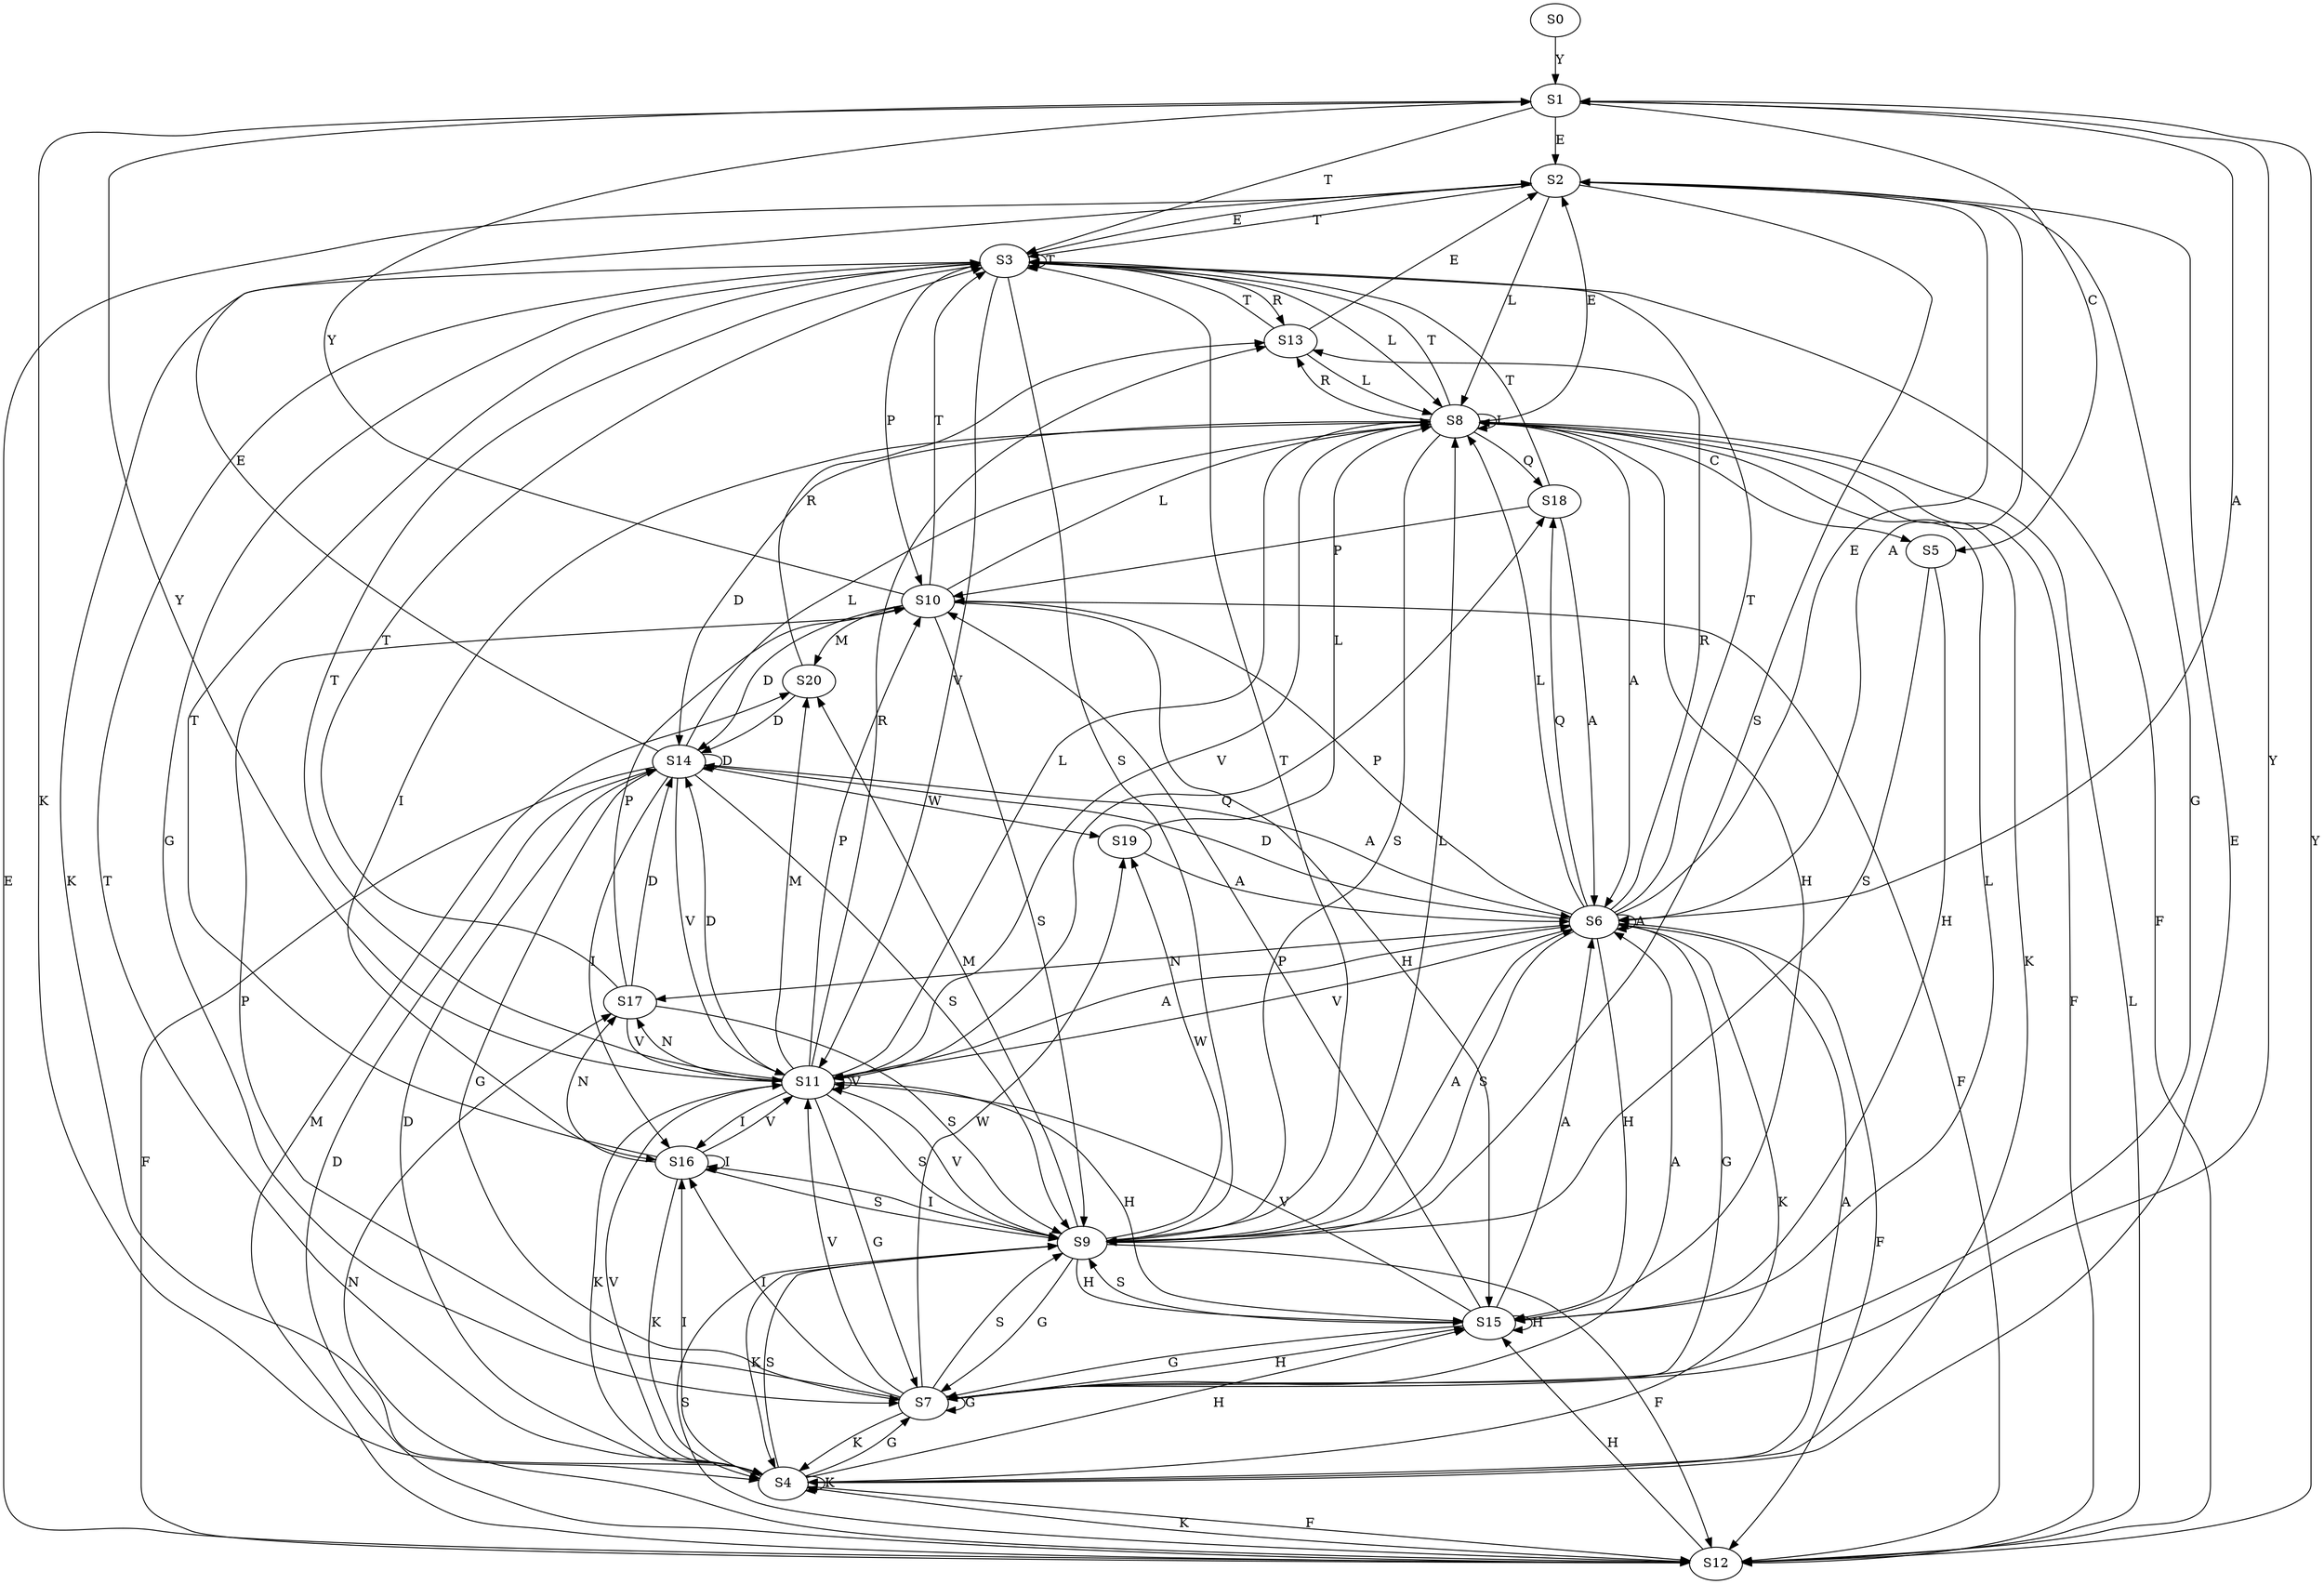 strict digraph  {
	S0 -> S1 [ label = Y ];
	S1 -> S2 [ label = E ];
	S1 -> S3 [ label = T ];
	S1 -> S4 [ label = K ];
	S1 -> S5 [ label = C ];
	S1 -> S6 [ label = A ];
	S2 -> S7 [ label = G ];
	S2 -> S6 [ label = A ];
	S2 -> S8 [ label = L ];
	S2 -> S3 [ label = T ];
	S2 -> S9 [ label = S ];
	S3 -> S4 [ label = K ];
	S3 -> S10 [ label = P ];
	S3 -> S3 [ label = T ];
	S3 -> S8 [ label = L ];
	S3 -> S11 [ label = V ];
	S3 -> S12 [ label = F ];
	S3 -> S9 [ label = S ];
	S3 -> S13 [ label = R ];
	S3 -> S7 [ label = G ];
	S3 -> S2 [ label = E ];
	S4 -> S14 [ label = D ];
	S4 -> S11 [ label = V ];
	S4 -> S7 [ label = G ];
	S4 -> S3 [ label = T ];
	S4 -> S4 [ label = K ];
	S4 -> S15 [ label = H ];
	S4 -> S12 [ label = F ];
	S4 -> S9 [ label = S ];
	S4 -> S16 [ label = I ];
	S4 -> S6 [ label = A ];
	S4 -> S2 [ label = E ];
	S5 -> S15 [ label = H ];
	S5 -> S9 [ label = S ];
	S6 -> S10 [ label = P ];
	S6 -> S4 [ label = K ];
	S6 -> S6 [ label = A ];
	S6 -> S7 [ label = G ];
	S6 -> S15 [ label = H ];
	S6 -> S2 [ label = E ];
	S6 -> S9 [ label = S ];
	S6 -> S11 [ label = V ];
	S6 -> S14 [ label = D ];
	S6 -> S17 [ label = N ];
	S6 -> S8 [ label = L ];
	S6 -> S12 [ label = F ];
	S6 -> S18 [ label = Q ];
	S6 -> S13 [ label = R ];
	S6 -> S3 [ label = T ];
	S7 -> S19 [ label = W ];
	S7 -> S11 [ label = V ];
	S7 -> S6 [ label = A ];
	S7 -> S1 [ label = Y ];
	S7 -> S15 [ label = H ];
	S7 -> S4 [ label = K ];
	S7 -> S9 [ label = S ];
	S7 -> S16 [ label = I ];
	S7 -> S7 [ label = G ];
	S7 -> S10 [ label = P ];
	S8 -> S11 [ label = V ];
	S8 -> S6 [ label = A ];
	S8 -> S12 [ label = F ];
	S8 -> S14 [ label = D ];
	S8 -> S4 [ label = K ];
	S8 -> S8 [ label = L ];
	S8 -> S5 [ label = C ];
	S8 -> S3 [ label = T ];
	S8 -> S15 [ label = H ];
	S8 -> S9 [ label = S ];
	S8 -> S16 [ label = I ];
	S8 -> S13 [ label = R ];
	S8 -> S18 [ label = Q ];
	S8 -> S2 [ label = E ];
	S9 -> S8 [ label = L ];
	S9 -> S7 [ label = G ];
	S9 -> S6 [ label = A ];
	S9 -> S11 [ label = V ];
	S9 -> S3 [ label = T ];
	S9 -> S4 [ label = K ];
	S9 -> S20 [ label = M ];
	S9 -> S19 [ label = W ];
	S9 -> S16 [ label = I ];
	S9 -> S12 [ label = F ];
	S9 -> S15 [ label = H ];
	S10 -> S9 [ label = S ];
	S10 -> S12 [ label = F ];
	S10 -> S20 [ label = M ];
	S10 -> S14 [ label = D ];
	S10 -> S8 [ label = L ];
	S10 -> S3 [ label = T ];
	S10 -> S15 [ label = H ];
	S10 -> S1 [ label = Y ];
	S11 -> S20 [ label = M ];
	S11 -> S17 [ label = N ];
	S11 -> S4 [ label = K ];
	S11 -> S18 [ label = Q ];
	S11 -> S6 [ label = A ];
	S11 -> S15 [ label = H ];
	S11 -> S13 [ label = R ];
	S11 -> S10 [ label = P ];
	S11 -> S8 [ label = L ];
	S11 -> S9 [ label = S ];
	S11 -> S3 [ label = T ];
	S11 -> S14 [ label = D ];
	S11 -> S11 [ label = V ];
	S11 -> S1 [ label = Y ];
	S11 -> S16 [ label = I ];
	S11 -> S7 [ label = G ];
	S12 -> S20 [ label = M ];
	S12 -> S9 [ label = S ];
	S12 -> S1 [ label = Y ];
	S12 -> S15 [ label = H ];
	S12 -> S17 [ label = N ];
	S12 -> S2 [ label = E ];
	S12 -> S4 [ label = K ];
	S12 -> S14 [ label = D ];
	S12 -> S8 [ label = L ];
	S13 -> S2 [ label = E ];
	S13 -> S8 [ label = L ];
	S13 -> S3 [ label = T ];
	S14 -> S6 [ label = A ];
	S14 -> S12 [ label = F ];
	S14 -> S11 [ label = V ];
	S14 -> S14 [ label = D ];
	S14 -> S9 [ label = S ];
	S14 -> S8 [ label = L ];
	S14 -> S2 [ label = E ];
	S14 -> S7 [ label = G ];
	S14 -> S16 [ label = I ];
	S14 -> S19 [ label = W ];
	S15 -> S6 [ label = A ];
	S15 -> S10 [ label = P ];
	S15 -> S9 [ label = S ];
	S15 -> S7 [ label = G ];
	S15 -> S8 [ label = L ];
	S15 -> S11 [ label = V ];
	S15 -> S15 [ label = H ];
	S16 -> S17 [ label = N ];
	S16 -> S4 [ label = K ];
	S16 -> S3 [ label = T ];
	S16 -> S16 [ label = I ];
	S16 -> S11 [ label = V ];
	S16 -> S9 [ label = S ];
	S17 -> S3 [ label = T ];
	S17 -> S10 [ label = P ];
	S17 -> S11 [ label = V ];
	S17 -> S9 [ label = S ];
	S17 -> S14 [ label = D ];
	S18 -> S6 [ label = A ];
	S18 -> S3 [ label = T ];
	S18 -> S10 [ label = P ];
	S19 -> S6 [ label = A ];
	S19 -> S8 [ label = L ];
	S20 -> S13 [ label = R ];
	S20 -> S14 [ label = D ];
}
